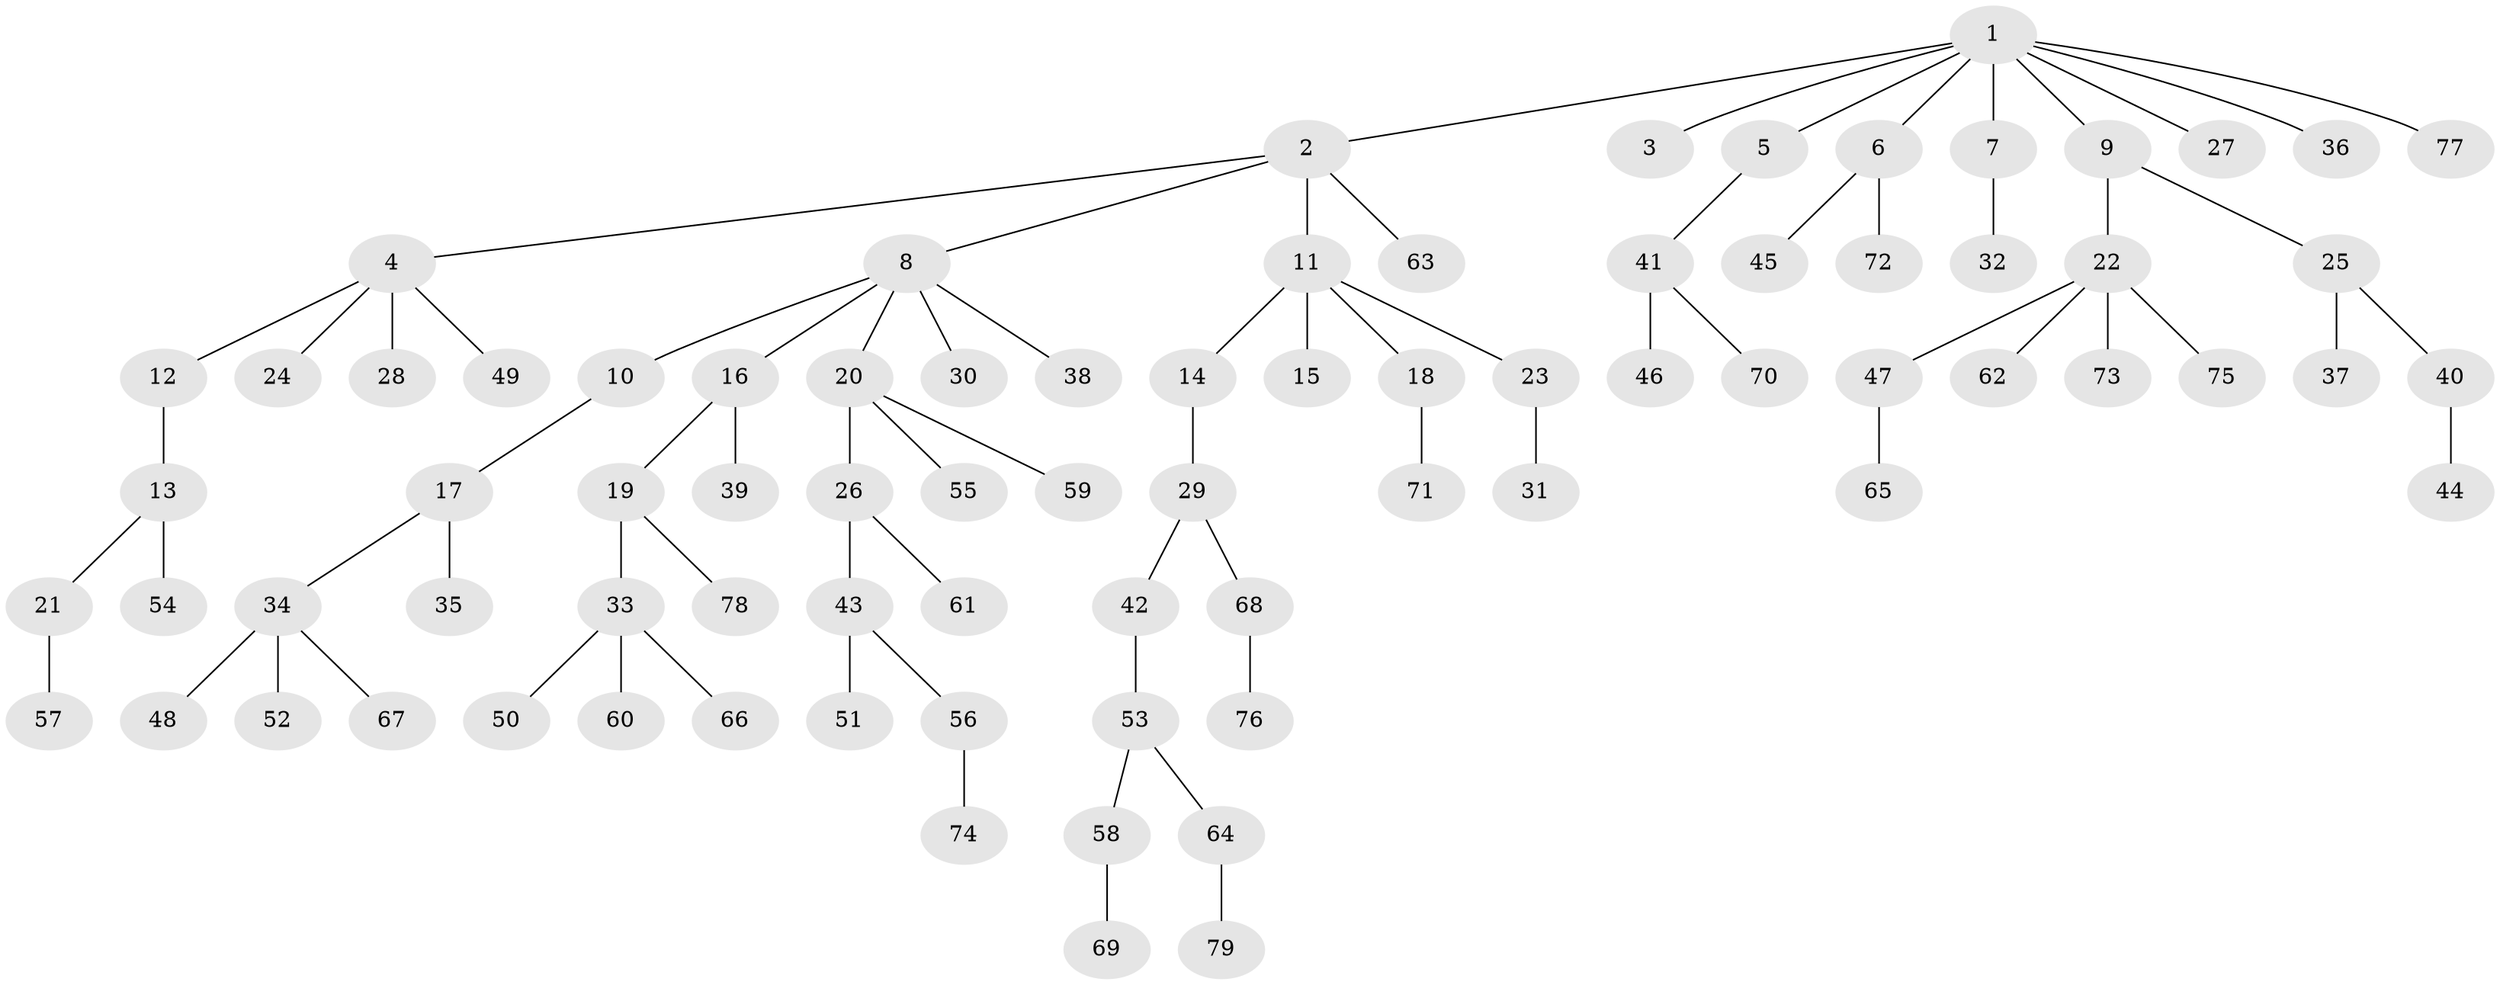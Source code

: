 // coarse degree distribution, {1: 0.5, 4: 0.1, 2: 0.25, 7: 0.025, 3: 0.125}
// Generated by graph-tools (version 1.1) at 2025/37/03/04/25 23:37:17]
// undirected, 79 vertices, 78 edges
graph export_dot {
  node [color=gray90,style=filled];
  1;
  2;
  3;
  4;
  5;
  6;
  7;
  8;
  9;
  10;
  11;
  12;
  13;
  14;
  15;
  16;
  17;
  18;
  19;
  20;
  21;
  22;
  23;
  24;
  25;
  26;
  27;
  28;
  29;
  30;
  31;
  32;
  33;
  34;
  35;
  36;
  37;
  38;
  39;
  40;
  41;
  42;
  43;
  44;
  45;
  46;
  47;
  48;
  49;
  50;
  51;
  52;
  53;
  54;
  55;
  56;
  57;
  58;
  59;
  60;
  61;
  62;
  63;
  64;
  65;
  66;
  67;
  68;
  69;
  70;
  71;
  72;
  73;
  74;
  75;
  76;
  77;
  78;
  79;
  1 -- 2;
  1 -- 3;
  1 -- 5;
  1 -- 6;
  1 -- 7;
  1 -- 9;
  1 -- 27;
  1 -- 36;
  1 -- 77;
  2 -- 4;
  2 -- 8;
  2 -- 11;
  2 -- 63;
  4 -- 12;
  4 -- 24;
  4 -- 28;
  4 -- 49;
  5 -- 41;
  6 -- 45;
  6 -- 72;
  7 -- 32;
  8 -- 10;
  8 -- 16;
  8 -- 20;
  8 -- 30;
  8 -- 38;
  9 -- 22;
  9 -- 25;
  10 -- 17;
  11 -- 14;
  11 -- 15;
  11 -- 18;
  11 -- 23;
  12 -- 13;
  13 -- 21;
  13 -- 54;
  14 -- 29;
  16 -- 19;
  16 -- 39;
  17 -- 34;
  17 -- 35;
  18 -- 71;
  19 -- 33;
  19 -- 78;
  20 -- 26;
  20 -- 55;
  20 -- 59;
  21 -- 57;
  22 -- 47;
  22 -- 62;
  22 -- 73;
  22 -- 75;
  23 -- 31;
  25 -- 37;
  25 -- 40;
  26 -- 43;
  26 -- 61;
  29 -- 42;
  29 -- 68;
  33 -- 50;
  33 -- 60;
  33 -- 66;
  34 -- 48;
  34 -- 52;
  34 -- 67;
  40 -- 44;
  41 -- 46;
  41 -- 70;
  42 -- 53;
  43 -- 51;
  43 -- 56;
  47 -- 65;
  53 -- 58;
  53 -- 64;
  56 -- 74;
  58 -- 69;
  64 -- 79;
  68 -- 76;
}
